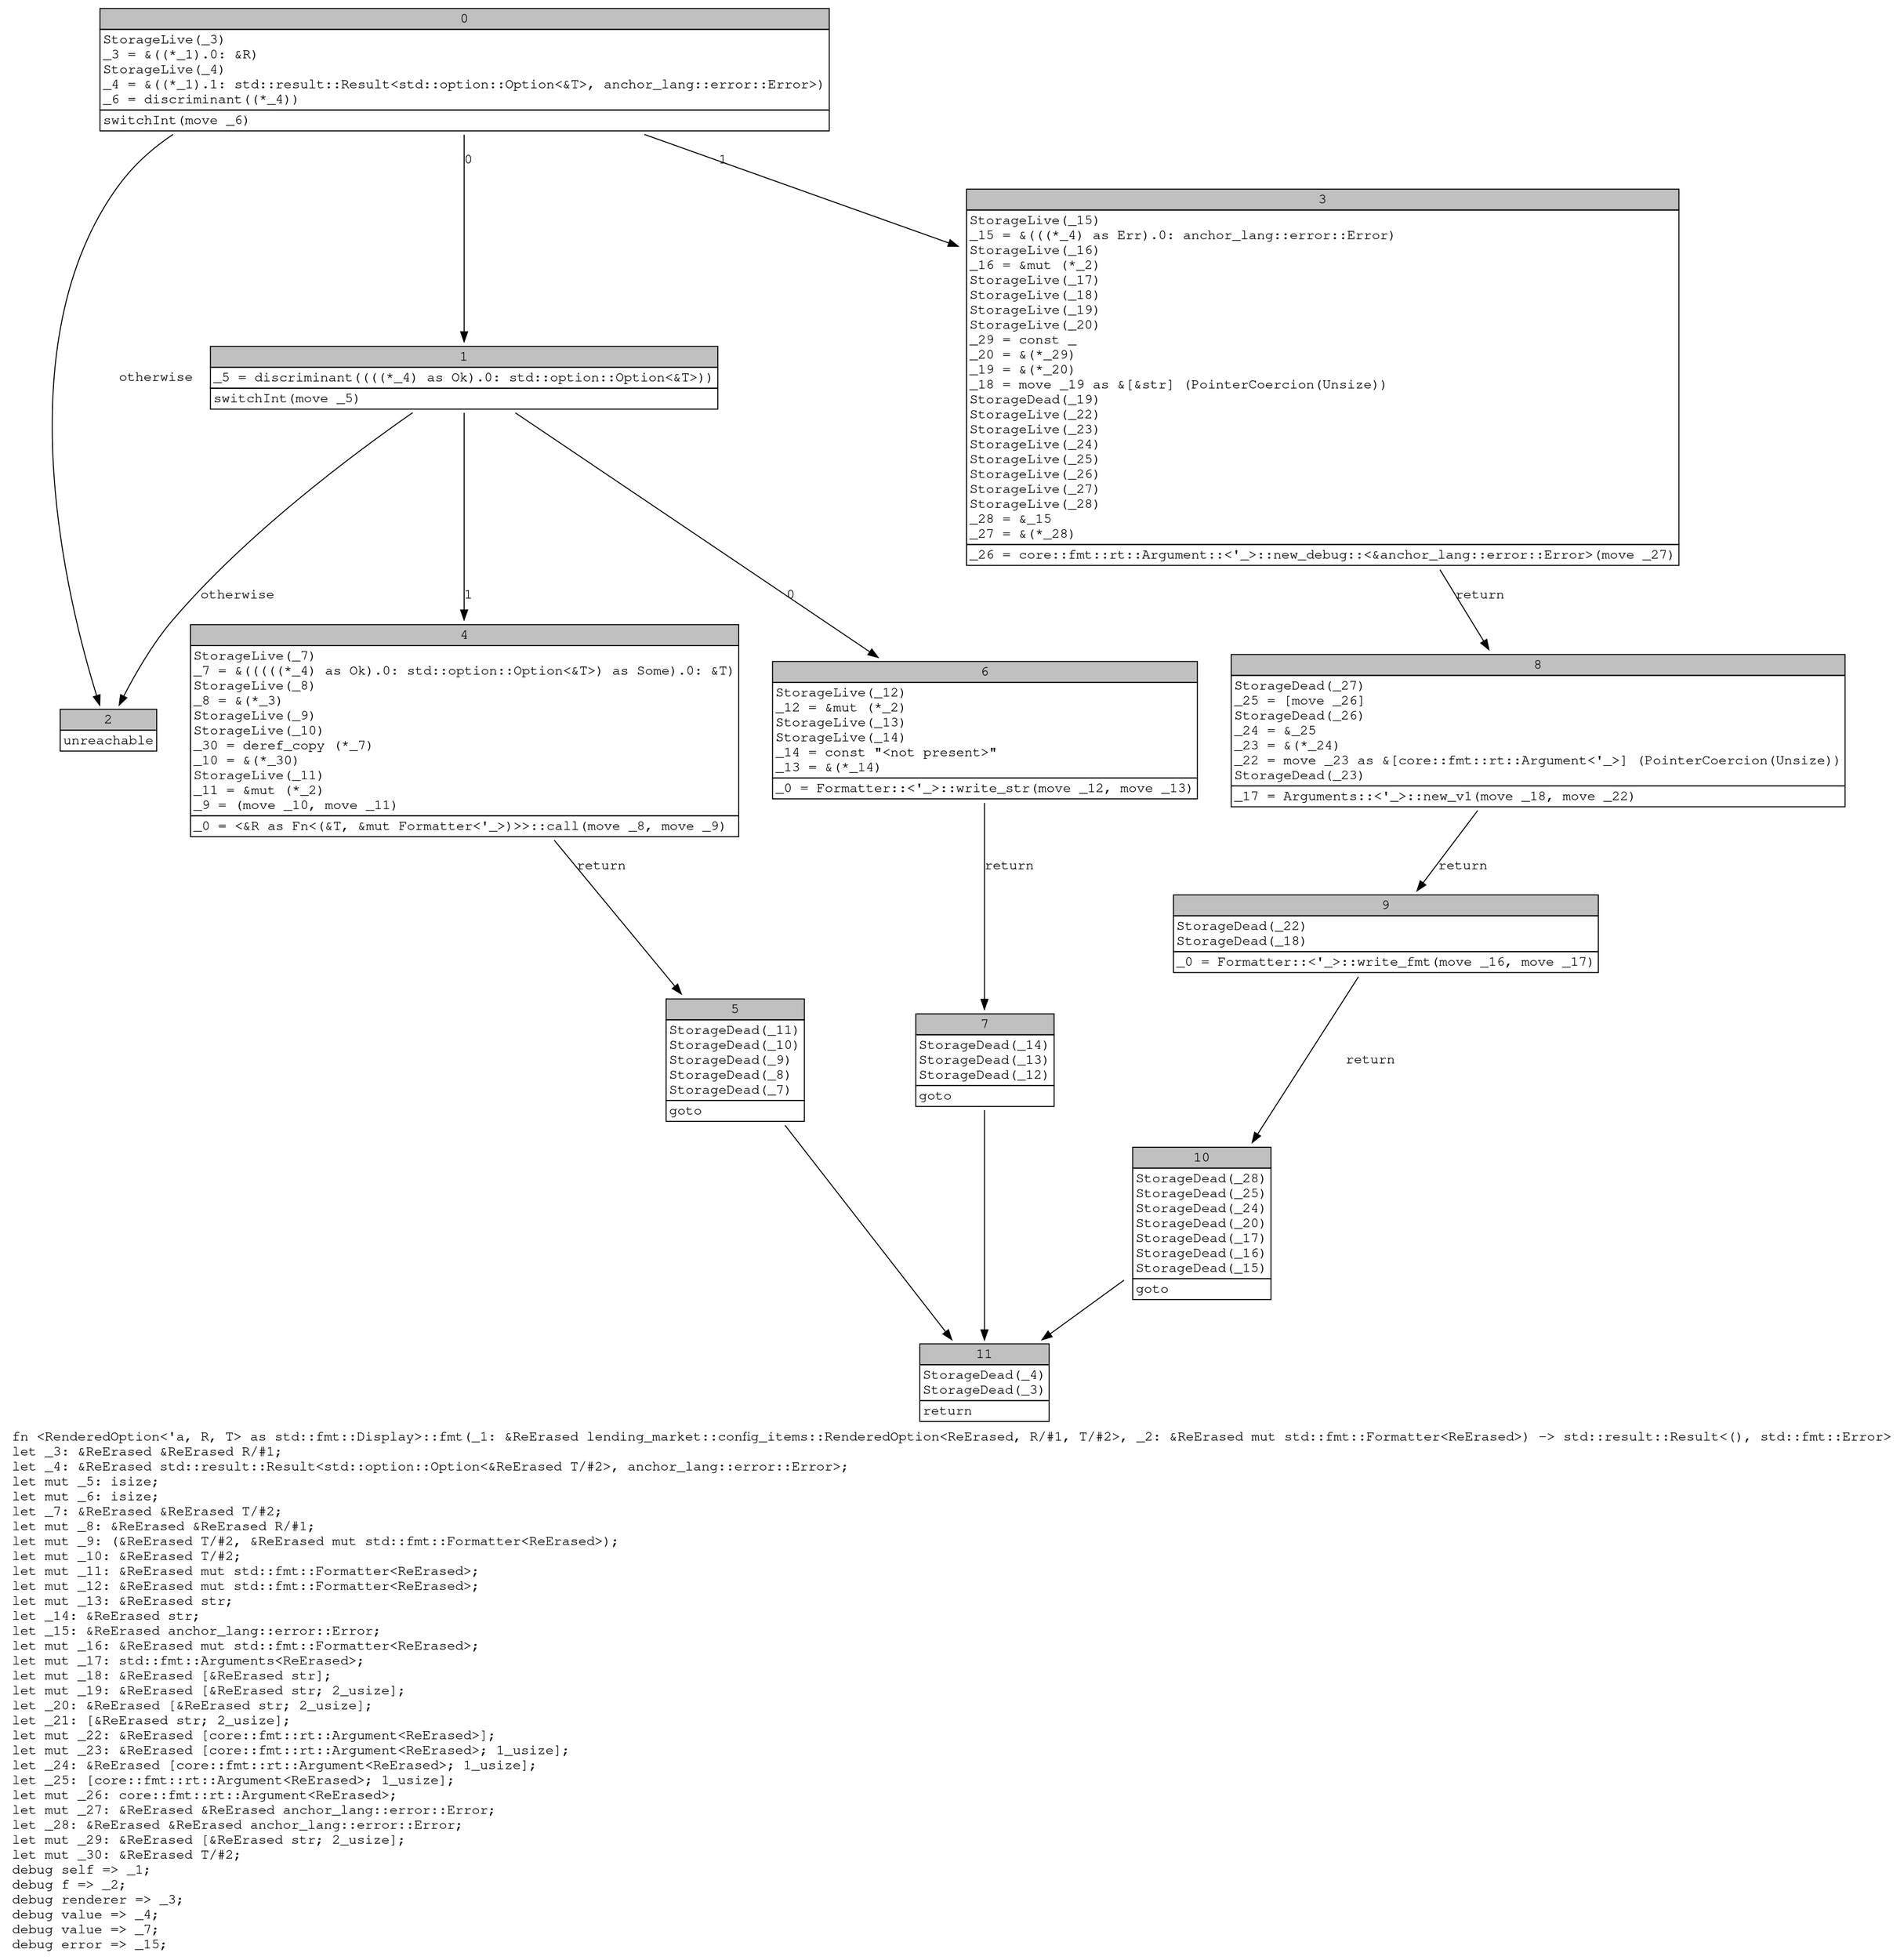 digraph Mir_0_1052 {
    graph [fontname="Courier, monospace"];
    node [fontname="Courier, monospace"];
    edge [fontname="Courier, monospace"];
    label=<fn &lt;RenderedOption&lt;'a, R, T&gt; as std::fmt::Display&gt;::fmt(_1: &amp;ReErased lending_market::config_items::RenderedOption&lt;ReErased, R/#1, T/#2&gt;, _2: &amp;ReErased mut std::fmt::Formatter&lt;ReErased&gt;) -&gt; std::result::Result&lt;(), std::fmt::Error&gt;<br align="left"/>let _3: &amp;ReErased &amp;ReErased R/#1;<br align="left"/>let _4: &amp;ReErased std::result::Result&lt;std::option::Option&lt;&amp;ReErased T/#2&gt;, anchor_lang::error::Error&gt;;<br align="left"/>let mut _5: isize;<br align="left"/>let mut _6: isize;<br align="left"/>let _7: &amp;ReErased &amp;ReErased T/#2;<br align="left"/>let mut _8: &amp;ReErased &amp;ReErased R/#1;<br align="left"/>let mut _9: (&amp;ReErased T/#2, &amp;ReErased mut std::fmt::Formatter&lt;ReErased&gt;);<br align="left"/>let mut _10: &amp;ReErased T/#2;<br align="left"/>let mut _11: &amp;ReErased mut std::fmt::Formatter&lt;ReErased&gt;;<br align="left"/>let mut _12: &amp;ReErased mut std::fmt::Formatter&lt;ReErased&gt;;<br align="left"/>let mut _13: &amp;ReErased str;<br align="left"/>let _14: &amp;ReErased str;<br align="left"/>let _15: &amp;ReErased anchor_lang::error::Error;<br align="left"/>let mut _16: &amp;ReErased mut std::fmt::Formatter&lt;ReErased&gt;;<br align="left"/>let mut _17: std::fmt::Arguments&lt;ReErased&gt;;<br align="left"/>let mut _18: &amp;ReErased [&amp;ReErased str];<br align="left"/>let mut _19: &amp;ReErased [&amp;ReErased str; 2_usize];<br align="left"/>let _20: &amp;ReErased [&amp;ReErased str; 2_usize];<br align="left"/>let _21: [&amp;ReErased str; 2_usize];<br align="left"/>let mut _22: &amp;ReErased [core::fmt::rt::Argument&lt;ReErased&gt;];<br align="left"/>let mut _23: &amp;ReErased [core::fmt::rt::Argument&lt;ReErased&gt;; 1_usize];<br align="left"/>let _24: &amp;ReErased [core::fmt::rt::Argument&lt;ReErased&gt;; 1_usize];<br align="left"/>let _25: [core::fmt::rt::Argument&lt;ReErased&gt;; 1_usize];<br align="left"/>let mut _26: core::fmt::rt::Argument&lt;ReErased&gt;;<br align="left"/>let mut _27: &amp;ReErased &amp;ReErased anchor_lang::error::Error;<br align="left"/>let _28: &amp;ReErased &amp;ReErased anchor_lang::error::Error;<br align="left"/>let mut _29: &amp;ReErased [&amp;ReErased str; 2_usize];<br align="left"/>let mut _30: &amp;ReErased T/#2;<br align="left"/>debug self =&gt; _1;<br align="left"/>debug f =&gt; _2;<br align="left"/>debug renderer =&gt; _3;<br align="left"/>debug value =&gt; _4;<br align="left"/>debug value =&gt; _7;<br align="left"/>debug error =&gt; _15;<br align="left"/>>;
    bb0__0_1052 [shape="none", label=<<table border="0" cellborder="1" cellspacing="0"><tr><td bgcolor="gray" align="center" colspan="1">0</td></tr><tr><td align="left" balign="left">StorageLive(_3)<br/>_3 = &amp;((*_1).0: &amp;R)<br/>StorageLive(_4)<br/>_4 = &amp;((*_1).1: std::result::Result&lt;std::option::Option&lt;&amp;T&gt;, anchor_lang::error::Error&gt;)<br/>_6 = discriminant((*_4))<br/></td></tr><tr><td align="left">switchInt(move _6)</td></tr></table>>];
    bb1__0_1052 [shape="none", label=<<table border="0" cellborder="1" cellspacing="0"><tr><td bgcolor="gray" align="center" colspan="1">1</td></tr><tr><td align="left" balign="left">_5 = discriminant((((*_4) as Ok).0: std::option::Option&lt;&amp;T&gt;))<br/></td></tr><tr><td align="left">switchInt(move _5)</td></tr></table>>];
    bb2__0_1052 [shape="none", label=<<table border="0" cellborder="1" cellspacing="0"><tr><td bgcolor="gray" align="center" colspan="1">2</td></tr><tr><td align="left">unreachable</td></tr></table>>];
    bb3__0_1052 [shape="none", label=<<table border="0" cellborder="1" cellspacing="0"><tr><td bgcolor="gray" align="center" colspan="1">3</td></tr><tr><td align="left" balign="left">StorageLive(_15)<br/>_15 = &amp;(((*_4) as Err).0: anchor_lang::error::Error)<br/>StorageLive(_16)<br/>_16 = &amp;mut (*_2)<br/>StorageLive(_17)<br/>StorageLive(_18)<br/>StorageLive(_19)<br/>StorageLive(_20)<br/>_29 = const _<br/>_20 = &amp;(*_29)<br/>_19 = &amp;(*_20)<br/>_18 = move _19 as &amp;[&amp;str] (PointerCoercion(Unsize))<br/>StorageDead(_19)<br/>StorageLive(_22)<br/>StorageLive(_23)<br/>StorageLive(_24)<br/>StorageLive(_25)<br/>StorageLive(_26)<br/>StorageLive(_27)<br/>StorageLive(_28)<br/>_28 = &amp;_15<br/>_27 = &amp;(*_28)<br/></td></tr><tr><td align="left">_26 = core::fmt::rt::Argument::&lt;'_&gt;::new_debug::&lt;&amp;anchor_lang::error::Error&gt;(move _27)</td></tr></table>>];
    bb4__0_1052 [shape="none", label=<<table border="0" cellborder="1" cellspacing="0"><tr><td bgcolor="gray" align="center" colspan="1">4</td></tr><tr><td align="left" balign="left">StorageLive(_7)<br/>_7 = &amp;(((((*_4) as Ok).0: std::option::Option&lt;&amp;T&gt;) as Some).0: &amp;T)<br/>StorageLive(_8)<br/>_8 = &amp;(*_3)<br/>StorageLive(_9)<br/>StorageLive(_10)<br/>_30 = deref_copy (*_7)<br/>_10 = &amp;(*_30)<br/>StorageLive(_11)<br/>_11 = &amp;mut (*_2)<br/>_9 = (move _10, move _11)<br/></td></tr><tr><td align="left">_0 = &lt;&amp;R as Fn&lt;(&amp;T, &amp;mut Formatter&lt;'_&gt;)&gt;&gt;::call(move _8, move _9)</td></tr></table>>];
    bb5__0_1052 [shape="none", label=<<table border="0" cellborder="1" cellspacing="0"><tr><td bgcolor="gray" align="center" colspan="1">5</td></tr><tr><td align="left" balign="left">StorageDead(_11)<br/>StorageDead(_10)<br/>StorageDead(_9)<br/>StorageDead(_8)<br/>StorageDead(_7)<br/></td></tr><tr><td align="left">goto</td></tr></table>>];
    bb6__0_1052 [shape="none", label=<<table border="0" cellborder="1" cellspacing="0"><tr><td bgcolor="gray" align="center" colspan="1">6</td></tr><tr><td align="left" balign="left">StorageLive(_12)<br/>_12 = &amp;mut (*_2)<br/>StorageLive(_13)<br/>StorageLive(_14)<br/>_14 = const &quot;&lt;not present&gt;&quot;<br/>_13 = &amp;(*_14)<br/></td></tr><tr><td align="left">_0 = Formatter::&lt;'_&gt;::write_str(move _12, move _13)</td></tr></table>>];
    bb7__0_1052 [shape="none", label=<<table border="0" cellborder="1" cellspacing="0"><tr><td bgcolor="gray" align="center" colspan="1">7</td></tr><tr><td align="left" balign="left">StorageDead(_14)<br/>StorageDead(_13)<br/>StorageDead(_12)<br/></td></tr><tr><td align="left">goto</td></tr></table>>];
    bb8__0_1052 [shape="none", label=<<table border="0" cellborder="1" cellspacing="0"><tr><td bgcolor="gray" align="center" colspan="1">8</td></tr><tr><td align="left" balign="left">StorageDead(_27)<br/>_25 = [move _26]<br/>StorageDead(_26)<br/>_24 = &amp;_25<br/>_23 = &amp;(*_24)<br/>_22 = move _23 as &amp;[core::fmt::rt::Argument&lt;'_&gt;] (PointerCoercion(Unsize))<br/>StorageDead(_23)<br/></td></tr><tr><td align="left">_17 = Arguments::&lt;'_&gt;::new_v1(move _18, move _22)</td></tr></table>>];
    bb9__0_1052 [shape="none", label=<<table border="0" cellborder="1" cellspacing="0"><tr><td bgcolor="gray" align="center" colspan="1">9</td></tr><tr><td align="left" balign="left">StorageDead(_22)<br/>StorageDead(_18)<br/></td></tr><tr><td align="left">_0 = Formatter::&lt;'_&gt;::write_fmt(move _16, move _17)</td></tr></table>>];
    bb10__0_1052 [shape="none", label=<<table border="0" cellborder="1" cellspacing="0"><tr><td bgcolor="gray" align="center" colspan="1">10</td></tr><tr><td align="left" balign="left">StorageDead(_28)<br/>StorageDead(_25)<br/>StorageDead(_24)<br/>StorageDead(_20)<br/>StorageDead(_17)<br/>StorageDead(_16)<br/>StorageDead(_15)<br/></td></tr><tr><td align="left">goto</td></tr></table>>];
    bb11__0_1052 [shape="none", label=<<table border="0" cellborder="1" cellspacing="0"><tr><td bgcolor="gray" align="center" colspan="1">11</td></tr><tr><td align="left" balign="left">StorageDead(_4)<br/>StorageDead(_3)<br/></td></tr><tr><td align="left">return</td></tr></table>>];
    bb0__0_1052 -> bb1__0_1052 [label="0"];
    bb0__0_1052 -> bb3__0_1052 [label="1"];
    bb0__0_1052 -> bb2__0_1052 [label="otherwise"];
    bb1__0_1052 -> bb6__0_1052 [label="0"];
    bb1__0_1052 -> bb4__0_1052 [label="1"];
    bb1__0_1052 -> bb2__0_1052 [label="otherwise"];
    bb3__0_1052 -> bb8__0_1052 [label="return"];
    bb4__0_1052 -> bb5__0_1052 [label="return"];
    bb5__0_1052 -> bb11__0_1052 [label=""];
    bb6__0_1052 -> bb7__0_1052 [label="return"];
    bb7__0_1052 -> bb11__0_1052 [label=""];
    bb8__0_1052 -> bb9__0_1052 [label="return"];
    bb9__0_1052 -> bb10__0_1052 [label="return"];
    bb10__0_1052 -> bb11__0_1052 [label=""];
}
